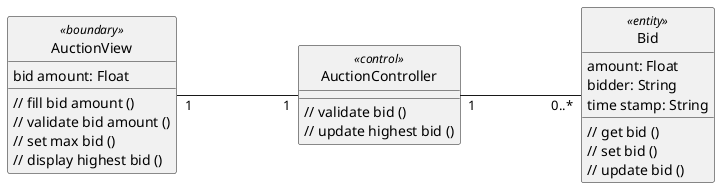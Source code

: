 @startuml 
left to right direction
skinparam classAttributeIconSize 0
skinparam linetype ortho
hide circle
class AuctionView <<boundary>> {
    bid amount: Float

    // fill bid amount ()
    // validate bid amount ()
    // set max bid ()
    // display highest bid ()

    }

class AuctionController <<control>> {
    // validate bid ()
    // update highest bid ()



    }

class Bid <<entity>> {
    amount: Float
    bidder: String
    time stamp: String

    // get bid ()
    // set bid ()
    // update bid ()

    }


AuctionView "1" --- "1" AuctionController

AuctionController "1" --- "0..*" Bid


@enduml